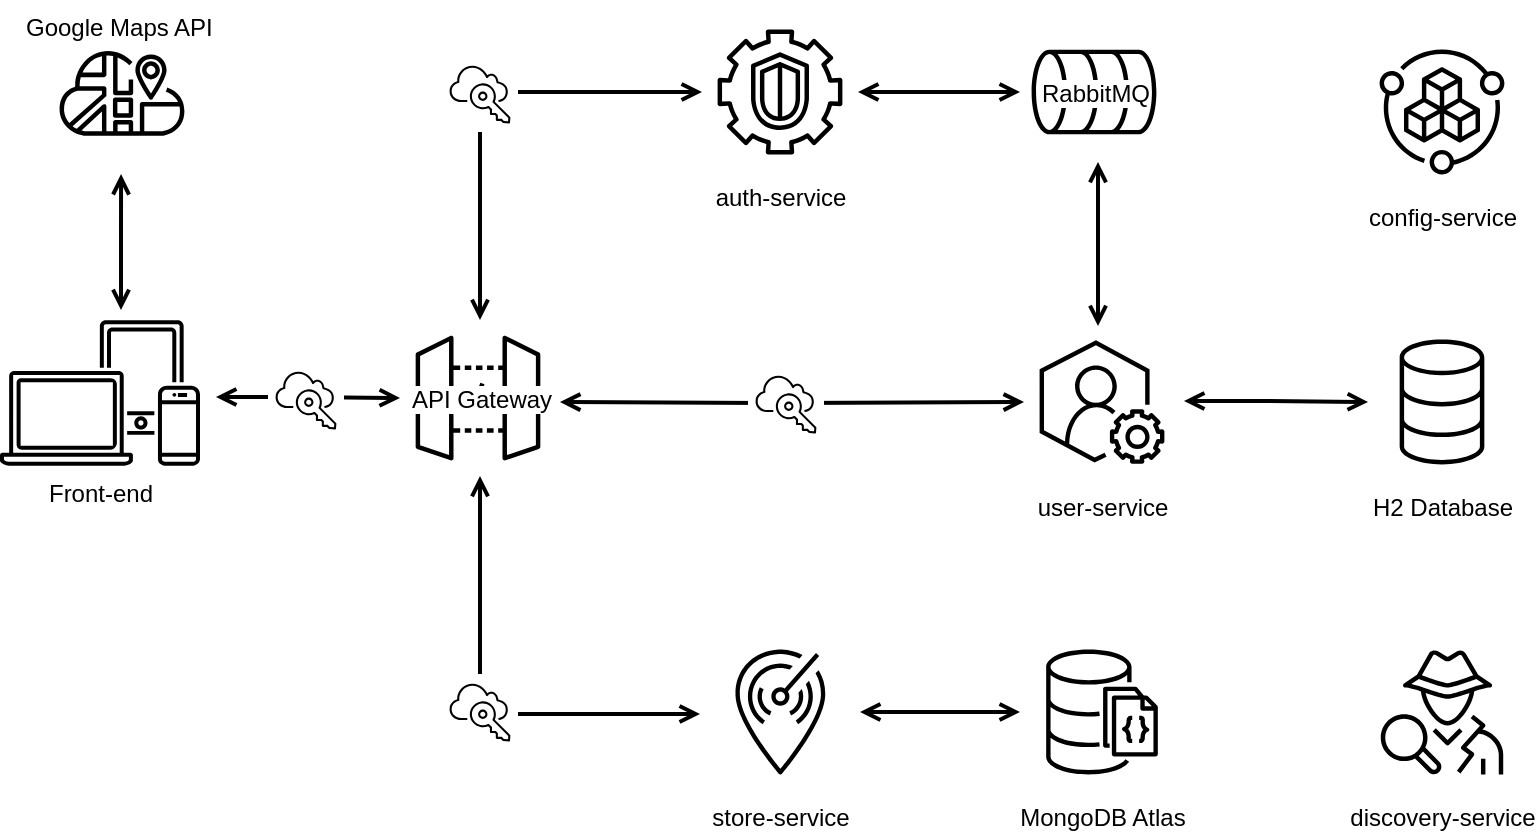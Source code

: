 <mxfile version="13.5.8" type="device"><diagram id="Ht1M8jgEwFfnCIfOTk4-" name="Page-1"><mxGraphModel dx="2591" dy="1572" grid="1" gridSize="10" guides="1" tooltips="1" connect="1" arrows="1" fold="1" page="1" pageScale="1" pageWidth="1169" pageHeight="827" math="0" shadow="0"><root><mxCell id="0"/><mxCell id="1" parent="0"/><mxCell id="s2LbUciI-6efpUttb6Hn-77" value="" style="outlineConnect=0;gradientDirection=north;dashed=0;verticalLabelPosition=bottom;verticalAlign=top;align=center;html=1;fontSize=12;fontStyle=0;aspect=fixed;shape=mxgraph.aws4.resourceIcon;resIcon=mxgraph.aws4.database;rounded=0;sketch=0;direction=north;" vertex="1" parent="1"><mxGeometry x="388" y="-670" width="78" height="78" as="geometry"/></mxCell><mxCell id="s2LbUciI-6efpUttb6Hn-58" style="edgeStyle=orthogonalEdgeStyle;rounded=0;orthogonalLoop=1;jettySize=auto;html=1;startArrow=open;startFill=0;endArrow=open;endFill=0;strokeWidth=2;" edge="1" parent="1"><mxGeometry relative="1" as="geometry"><mxPoint x="-12" y="-478.5" as="sourcePoint"/><mxPoint x="80" y="-478" as="targetPoint"/><Array as="points"><mxPoint x="30" y="-478"/><mxPoint x="30" y="-478"/></Array></mxGeometry></mxCell><mxCell id="s2LbUciI-6efpUttb6Hn-45" style="edgeStyle=orthogonalEdgeStyle;rounded=0;orthogonalLoop=1;jettySize=auto;html=1;startArrow=open;startFill=0;endArrow=open;endFill=0;strokeWidth=2;" edge="1" parent="1" source="s2LbUciI-6efpUttb6Hn-55"><mxGeometry relative="1" as="geometry"><mxPoint x="120" y="-420" as="sourcePoint"/><mxPoint x="230" y="-320" as="targetPoint"/><Array as="points"><mxPoint x="120" y="-320"/></Array></mxGeometry></mxCell><mxCell id="s2LbUciI-6efpUttb6Hn-46" value="config-service" style="outlineConnect=0;gradientDirection=north;dashed=0;verticalLabelPosition=bottom;verticalAlign=top;align=center;html=1;fontSize=12;fontStyle=0;aspect=fixed;shape=mxgraph.aws4.resourceIcon;resIcon=mxgraph.aws4.service_catalog;" vertex="1" parent="1"><mxGeometry x="562" y="-660" width="78" height="78" as="geometry"/></mxCell><mxCell id="s2LbUciI-6efpUttb6Hn-47" value="auth-service" style="outlineConnect=0;gradientDirection=north;dashed=0;verticalLabelPosition=bottom;verticalAlign=top;align=center;html=1;fontSize=12;fontStyle=0;aspect=fixed;shape=mxgraph.aws4.resourceIcon;resIcon=mxgraph.aws4.guardduty;" vertex="1" parent="1"><mxGeometry x="231" y="-670" width="78" height="78" as="geometry"/></mxCell><mxCell id="s2LbUciI-6efpUttb6Hn-48" value="discovery-service" style="outlineConnect=0;gradientDirection=north;dashed=0;verticalLabelPosition=bottom;verticalAlign=top;align=center;html=1;fontSize=12;fontStyle=0;aspect=fixed;shape=mxgraph.aws4.resourceIcon;resIcon=mxgraph.aws4.detective;rounded=0;sketch=0;" vertex="1" parent="1"><mxGeometry x="562" y="-360" width="78" height="78" as="geometry"/></mxCell><mxCell id="s2LbUciI-6efpUttb6Hn-50" style="edgeStyle=orthogonalEdgeStyle;rounded=0;orthogonalLoop=1;jettySize=auto;html=1;startArrow=open;startFill=0;endArrow=open;endFill=0;strokeWidth=2;" edge="1" parent="1" source="s2LbUciI-6efpUttb6Hn-55" target="s2LbUciI-6efpUttb6Hn-47"><mxGeometry relative="1" as="geometry"><Array as="points"><mxPoint x="120" y="-631"/></Array><mxPoint x="50" y="-540" as="sourcePoint"/><mxPoint x="220" y="-570" as="targetPoint"/></mxGeometry></mxCell><mxCell id="s2LbUciI-6efpUttb6Hn-51" style="edgeStyle=orthogonalEdgeStyle;rounded=0;orthogonalLoop=1;jettySize=auto;html=1;startArrow=open;startFill=0;endArrow=open;endFill=0;strokeWidth=2;" edge="1" parent="1"><mxGeometry relative="1" as="geometry"><mxPoint x="309" y="-631" as="sourcePoint"/><mxPoint x="390" y="-631" as="targetPoint"/><Array as="points"/></mxGeometry></mxCell><mxCell id="s2LbUciI-6efpUttb6Hn-52" value="H2 Database" style="outlineConnect=0;gradientDirection=north;dashed=0;verticalLabelPosition=bottom;verticalAlign=top;align=center;html=1;fontSize=12;fontStyle=0;aspect=fixed;shape=mxgraph.aws4.resourceIcon;resIcon=mxgraph.aws4.database;rounded=0;sketch=0;" vertex="1" parent="1"><mxGeometry x="562" y="-515" width="78" height="78" as="geometry"/></mxCell><mxCell id="s2LbUciI-6efpUttb6Hn-53" value="MongoDB Atlas" style="outlineConnect=0;gradientDirection=north;dashed=0;verticalLabelPosition=bottom;verticalAlign=top;align=center;html=1;fontSize=12;fontStyle=0;aspect=fixed;shape=mxgraph.aws4.resourceIcon;resIcon=mxgraph.aws4.documentdb_with_mongodb_compatibility;rounded=0;sketch=0;" vertex="1" parent="1"><mxGeometry x="392" y="-360" width="78" height="78" as="geometry"/></mxCell><mxCell id="s2LbUciI-6efpUttb6Hn-55" value="" style="outlineConnect=0;gradientDirection=north;dashed=0;verticalLabelPosition=bottom;verticalAlign=top;align=center;html=1;fontSize=12;fontStyle=0;aspect=fixed;shape=mxgraph.aws4.resourceIcon;resIcon=mxgraph.aws4.api_gateway;" vertex="1" parent="1"><mxGeometry x="80" y="-517" width="78" height="78" as="geometry"/></mxCell><mxCell id="s2LbUciI-6efpUttb6Hn-56" style="edgeStyle=orthogonalEdgeStyle;rounded=0;orthogonalLoop=1;jettySize=auto;html=1;startArrow=open;startFill=0;endArrow=open;endFill=0;strokeWidth=2;" edge="1" parent="1"><mxGeometry relative="1" as="geometry"><mxPoint x="310" y="-321" as="sourcePoint"/><mxPoint x="390" y="-321" as="targetPoint"/><Array as="points"><mxPoint x="353" y="-321"/><mxPoint x="353" y="-321"/></Array></mxGeometry></mxCell><mxCell id="s2LbUciI-6efpUttb6Hn-57" value="store-service" style="outlineConnect=0;gradientDirection=north;dashed=0;verticalLabelPosition=bottom;verticalAlign=top;align=center;html=1;fontSize=12;fontStyle=0;aspect=fixed;shape=mxgraph.aws4.resourceIcon;resIcon=mxgraph.aws4.local_zones;rounded=0;sketch=0;" vertex="1" parent="1"><mxGeometry x="231" y="-360" width="78" height="78" as="geometry"/></mxCell><mxCell id="s2LbUciI-6efpUttb6Hn-60" style="edgeStyle=orthogonalEdgeStyle;rounded=0;orthogonalLoop=1;jettySize=auto;html=1;startArrow=open;startFill=0;endArrow=open;endFill=0;strokeWidth=2;exitX=0.494;exitY=1.026;exitDx=0;exitDy=0;exitPerimeter=0;" edge="1" parent="1" source="s2LbUciI-6efpUttb6Hn-61"><mxGeometry relative="1" as="geometry"><mxPoint x="-59.5" y="-592" as="sourcePoint"/><mxPoint x="-59.5" y="-522" as="targetPoint"/><Array as="points"/></mxGeometry></mxCell><mxCell id="s2LbUciI-6efpUttb6Hn-61" value="" style="outlineConnect=0;gradientDirection=north;dashed=0;verticalLabelPosition=bottom;verticalAlign=top;align=center;html=1;fontSize=12;fontStyle=0;aspect=fixed;shape=mxgraph.aws4.resourceIcon;resIcon=mxgraph.aws4.cloud_map;rounded=0;sketch=0;" vertex="1" parent="1"><mxGeometry x="-98" y="-670" width="78" height="78" as="geometry"/></mxCell><mxCell id="s2LbUciI-6efpUttb6Hn-62" value="&lt;span style=&quot;color: rgb(0, 0, 0); font-family: helvetica; font-size: 12px; font-style: normal; font-weight: 400; letter-spacing: normal; text-align: center; text-indent: 0px; text-transform: none; word-spacing: 0px; background-color: rgb(255, 255, 255); display: inline; float: none;&quot;&gt;Google Maps API&lt;/span&gt;" style="text;whiteSpace=wrap;html=1;" vertex="1" parent="1"><mxGeometry x="-109" y="-677" width="120" height="30" as="geometry"/></mxCell><mxCell id="s2LbUciI-6efpUttb6Hn-63" value="&lt;span style=&quot;color: rgb(0 , 0 , 0) ; font-family: &amp;#34;helvetica&amp;#34; ; font-size: 12px ; font-style: normal ; font-weight: 400 ; letter-spacing: normal ; text-align: center ; text-indent: 0px ; text-transform: none ; word-spacing: 0px ; background-color: rgb(255 , 255 , 255) ; display: inline ; float: none&quot;&gt;API Gateway&lt;/span&gt;" style="text;whiteSpace=wrap;html=1;" vertex="1" parent="1"><mxGeometry x="84" y="-491" width="80" height="30" as="geometry"/></mxCell><mxCell id="s2LbUciI-6efpUttb6Hn-68" value="Front-end" style="outlineConnect=0;gradientColor=none;strokeColor=none;dashed=0;verticalLabelPosition=bottom;verticalAlign=top;align=center;html=1;fontSize=12;fontStyle=0;aspect=fixed;shape=mxgraph.aws4.illustration_devices;pointerEvents=1;rounded=0;sketch=0;fillColor=#000000;" vertex="1" parent="1"><mxGeometry x="-120" y="-517" width="100" height="73" as="geometry"/></mxCell><mxCell id="s2LbUciI-6efpUttb6Hn-70" value="" style="outlineConnect=0;gradientDirection=north;dashed=0;verticalLabelPosition=bottom;verticalAlign=top;align=center;html=1;fontSize=12;fontStyle=0;aspect=fixed;shape=mxgraph.aws4.resourceIcon;resIcon=mxgraph.aws4.single_sign_on;rounded=0;sketch=0;" vertex="1" parent="1"><mxGeometry x="14" y="-496" width="38" height="38" as="geometry"/></mxCell><mxCell id="s2LbUciI-6efpUttb6Hn-72" value="" style="outlineConnect=0;gradientDirection=north;dashed=0;verticalLabelPosition=bottom;verticalAlign=top;align=center;html=1;fontSize=12;fontStyle=0;aspect=fixed;shape=mxgraph.aws4.resourceIcon;resIcon=mxgraph.aws4.single_sign_on;rounded=0;sketch=0;" vertex="1" parent="1"><mxGeometry x="101" y="-340" width="38" height="38" as="geometry"/></mxCell><mxCell id="s2LbUciI-6efpUttb6Hn-74" value="" style="outlineConnect=0;gradientDirection=north;dashed=0;verticalLabelPosition=bottom;verticalAlign=top;align=center;html=1;fontSize=12;fontStyle=0;aspect=fixed;shape=mxgraph.aws4.resourceIcon;resIcon=mxgraph.aws4.single_sign_on;rounded=0;sketch=0;" vertex="1" parent="1"><mxGeometry x="101" y="-649" width="38" height="38" as="geometry"/></mxCell><mxCell id="s2LbUciI-6efpUttb6Hn-75" value="user-service" style="outlineConnect=0;gradientDirection=north;dashed=0;verticalLabelPosition=bottom;verticalAlign=top;align=center;html=1;fontSize=12;fontStyle=0;aspect=fixed;shape=mxgraph.aws4.resourceIcon;resIcon=mxgraph.aws4.support;rounded=0;sketch=0;" vertex="1" parent="1"><mxGeometry x="392" y="-515" width="78" height="78" as="geometry"/></mxCell><mxCell id="s2LbUciI-6efpUttb6Hn-78" style="edgeStyle=orthogonalEdgeStyle;rounded=0;orthogonalLoop=1;jettySize=auto;html=1;startArrow=open;startFill=0;endArrow=open;endFill=0;strokeWidth=2;" edge="1" parent="1"><mxGeometry relative="1" as="geometry"><mxPoint x="429" y="-596" as="sourcePoint"/><mxPoint x="429" y="-514" as="targetPoint"/><Array as="points"/></mxGeometry></mxCell><mxCell id="s2LbUciI-6efpUttb6Hn-79" style="edgeStyle=orthogonalEdgeStyle;rounded=0;orthogonalLoop=1;jettySize=auto;html=1;startArrow=open;startFill=0;endArrow=open;endFill=0;strokeWidth=2;" edge="1" parent="1"><mxGeometry relative="1" as="geometry"><mxPoint x="472" y="-476.5" as="sourcePoint"/><mxPoint x="564" y="-476" as="targetPoint"/><Array as="points"><mxPoint x="514" y="-476"/><mxPoint x="514" y="-476"/></Array></mxGeometry></mxCell><mxCell id="s2LbUciI-6efpUttb6Hn-80" value="&lt;span style=&quot;color: rgb(0 , 0 , 0) ; font-family: &amp;#34;helvetica&amp;#34; ; font-size: 12px ; font-style: normal ; font-weight: 400 ; letter-spacing: normal ; text-align: center ; text-indent: 0px ; text-transform: none ; word-spacing: 0px ; background-color: rgb(255 , 255 , 255) ; display: inline ; float: none&quot;&gt;RabbitMQ&lt;/span&gt;" style="text;whiteSpace=wrap;html=1;" vertex="1" parent="1"><mxGeometry x="399" y="-644" width="110" height="30" as="geometry"/></mxCell><mxCell id="s2LbUciI-6efpUttb6Hn-81" style="edgeStyle=orthogonalEdgeStyle;rounded=0;orthogonalLoop=1;jettySize=auto;html=1;startArrow=open;startFill=0;endArrow=open;endFill=0;strokeWidth=2;" edge="1" parent="1" target="s2LbUciI-6efpUttb6Hn-75"><mxGeometry relative="1" as="geometry"><mxPoint x="160" y="-476" as="sourcePoint"/><mxPoint x="380" y="-476" as="targetPoint"/><Array as="points"/></mxGeometry></mxCell><mxCell id="s2LbUciI-6efpUttb6Hn-85" value="" style="outlineConnect=0;gradientDirection=north;dashed=0;verticalLabelPosition=bottom;verticalAlign=top;align=center;html=1;fontSize=12;fontStyle=0;aspect=fixed;shape=mxgraph.aws4.resourceIcon;resIcon=mxgraph.aws4.single_sign_on;rounded=0;sketch=0;" vertex="1" parent="1"><mxGeometry x="254" y="-494" width="38" height="38" as="geometry"/></mxCell></root></mxGraphModel></diagram></mxfile>